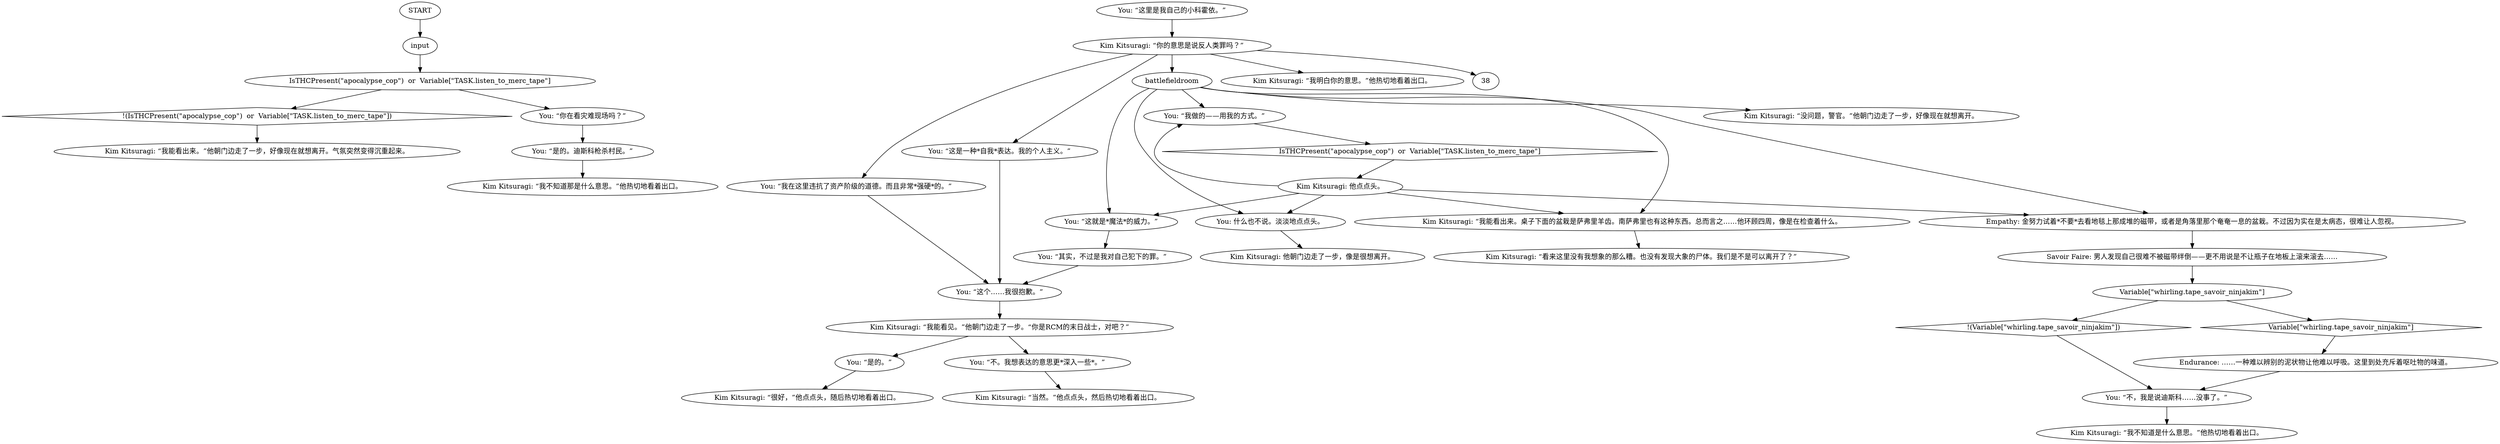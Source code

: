# WHIRLING F2 ORB / messy room after lely tape
# Kim's reaction to the mess in your room after you've listened to tape and he was present etc.
# ==================================================
digraph G {
	  0 [label="START"];
	  1 [label="input"];
	  2 [label="Kim Kitsuragi: “当然。”他点点头，然后热切地看着出口。"];
	  3 [label="You: “这是一种*自我*表达。我的个人主义。”"];
	  4 [label="Kim Kitsuragi: “我不知道那是什么意思。”他热切地看着出口。"];
	  5 [label="You: “我在这里违抗了资产阶级的道德。而且非常*强硬*的。”"];
	  6 [label="Endurance: ……一种难以辨别的泥状物让他难以呼吸。这里到处充斥着呕吐物的味道。"];
	  7 [label="Kim Kitsuragi: “我能看出来。”他朝门边走了一步，好像现在就想离开。气氛突然变得沉重起来。"];
	  8 [label="You: “这就是*魔法*的威力。”"];
	  9 [label="Variable[\"whirling.tape_savoir_ninjakim\"]"];
	  10 [label="Variable[\"whirling.tape_savoir_ninjakim\"]", shape=diamond];
	  11 [label="!(Variable[\"whirling.tape_savoir_ninjakim\"])", shape=diamond];
	  12 [label="Kim Kitsuragi: “看来这里没有我想象的那么糟。也没有发现大象的尸体。我们是不是可以离开了？”"];
	  13 [label="Kim Kitsuragi: “很好，”他点点头，随后热切地看着出口。"];
	  14 [label="You: “是的。”"];
	  15 [label="You: “不。我想表达的意思更*深入一些*。”"];
	  16 [label="Kim Kitsuragi: 他朝门边走了一步，像是很想离开。"];
	  17 [label="You: 什么也不说。淡淡地点点头。"];
	  18 [label="Savoir Faire: 男人发现自己很难不被磁带绊倒——更不用说是不让瓶子在地板上滚来滚去……"];
	  19 [label="You: “这里是我自己的小科霍依。”"];
	  20 [label="You: “我做的——用我的方式。”"];
	  21 [label="Kim Kitsuragi: “我能看出来。桌子下面的盆栽是萨弗里羊齿。南萨弗里也有这种东西。总而言之……他环顾四周，像是在检查着什么。"];
	  22 [label="Kim Kitsuragi: “你的意思是说反人类罪吗？”"];
	  23 [label="You: “其实，不过是我对自己犯下的罪。”"];
	  24 [label="battlefieldroom"];
	  25 [label="You: “不，我是说迪斯科……没事了。”"];
	  26 [label="Kim Kitsuragi: “我明白你的意思。”他热切地看着出口。"];
	  27 [label="Kim Kitsuragi: “我不知道是什么意思。”他热切地看着出口。"];
	  28 [label="You: “这个……我很抱歉。”"];
	  29 [label="Empathy: 金努力试着*不要*去看地毯上那成堆的磁带，或者是角落里那个奄奄一息的盆栽。不过因为实在是太病态，很难让人忽视。"];
	  30 [label="IsTHCPresent(\"apocalypse_cop\")  or  Variable[\"TASK.listen_to_merc_tape\"]"];
	  31 [label="IsTHCPresent(\"apocalypse_cop\")  or  Variable[\"TASK.listen_to_merc_tape\"]", shape=diamond];
	  32 [label="!(IsTHCPresent(\"apocalypse_cop\")  or  Variable[\"TASK.listen_to_merc_tape\"])", shape=diamond];
	  33 [label="You: “你在看灾难现场吗？”"];
	  34 [label="Kim Kitsuragi: “没问题，警官。”他朝门边走了一步，好像现在就想离开。"];
	  35 [label="Kim Kitsuragi: “我能看见。”他朝门边走了一步。“你是RCM的末日战士，对吧？”"];
	  36 [label="Kim Kitsuragi: 他点点头。"];
	  37 [label="You: “是的。迪斯科枪杀村民。”"];
	  0 -> 1
	  1 -> 30
	  3 -> 28
	  5 -> 28
	  6 -> 25
	  8 -> 23
	  9 -> 10
	  9 -> 11
	  10 -> 6
	  11 -> 25
	  14 -> 13
	  15 -> 2
	  17 -> 16
	  18 -> 9
	  19 -> 22
	  20 -> 31
	  21 -> 12
	  22 -> 3
	  22 -> 5
	  22 -> 38
	  22 -> 24
	  22 -> 26
	  23 -> 28
	  24 -> 34
	  24 -> 8
	  24 -> 17
	  24 -> 20
	  24 -> 21
	  24 -> 29
	  25 -> 27
	  28 -> 35
	  29 -> 18
	  30 -> 32
	  30 -> 33
	  31 -> 36
	  32 -> 7
	  33 -> 37
	  35 -> 14
	  35 -> 15
	  36 -> 8
	  36 -> 17
	  36 -> 20
	  36 -> 21
	  36 -> 29
	  37 -> 4
}

